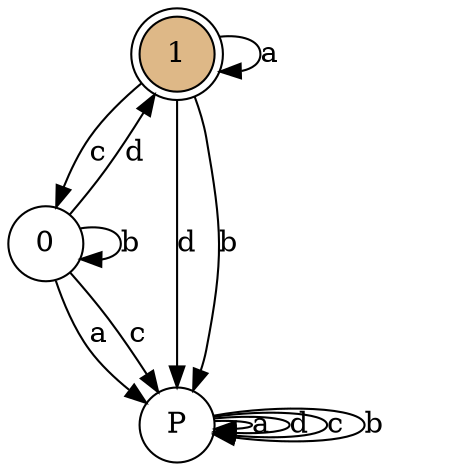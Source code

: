 digraph my_graph {
bgcolor=white;
1 [color=black, fillcolor=burlywood, shape=doublecircle, style=filled];
0 [color=black, fillcolor=white, shape=circle, style=filled];
P [color=black, fillcolor=white, shape=circle, style=filled];
1 -> 1  [label=a];
1 -> P  [label=d];
1 -> 0  [label=c];
1 -> P  [label=b];
0 -> P  [label=a];
0 -> 1  [label=d];
0 -> P  [label=c];
0 -> 0  [label=b];
P -> P  [label=a];
P -> P  [label=d];
P -> P  [label=c];
P -> P  [label=b];
}
